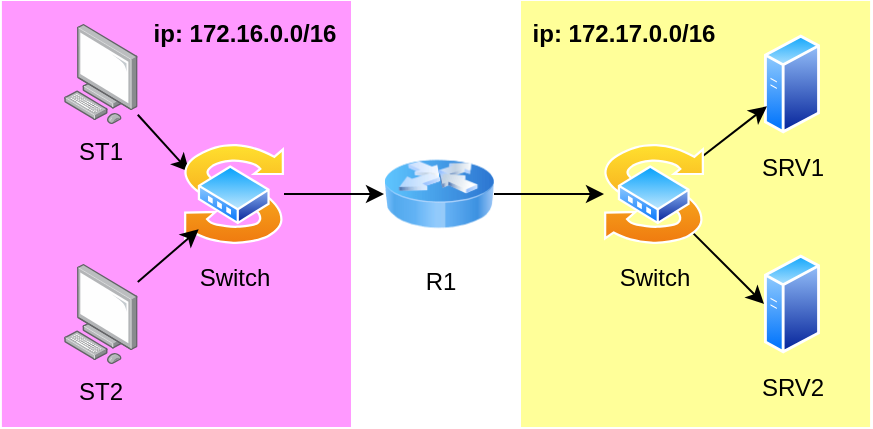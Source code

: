 <mxfile>
    <diagram id="-McMg9OF9z0NO1lONCwz" name="Page-1">
        <mxGraphModel dx="746" dy="419" grid="1" gridSize="10" guides="1" tooltips="1" connect="1" arrows="1" fold="1" page="1" pageScale="1" pageWidth="850" pageHeight="1100" background="#ffffff" math="0" shadow="0">
            <root>
                <mxCell id="0"/>
                <mxCell id="1" parent="0"/>
                <mxCell id="19" value="" style="rounded=0;whiteSpace=wrap;html=1;labelBackgroundColor=none;strokeColor=#FFFF99;fontColor=#000000;fillColor=#FFFF99;strokeWidth=3;" vertex="1" parent="1">
                    <mxGeometry x="410" y="250" width="171.55" height="210" as="geometry"/>
                </mxCell>
                <mxCell id="18" value="" style="rounded=0;whiteSpace=wrap;html=1;labelBackgroundColor=none;strokeColor=#FF99FF;fontColor=#000000;fillColor=#FF99FF;strokeWidth=3;" vertex="1" parent="1">
                    <mxGeometry x="150.45" y="250" width="171.55" height="210" as="geometry"/>
                </mxCell>
                <mxCell id="2" value="SRV2" style="aspect=fixed;perimeter=ellipsePerimeter;html=1;align=center;shadow=0;dashed=0;spacingTop=3;image;image=img/lib/active_directory/generic_server.svg;fontColor=#000000;labelBackgroundColor=none;strokeColor=#000000;" vertex="1" parent="1">
                    <mxGeometry x="530" y="375" width="28.0" height="50" as="geometry"/>
                </mxCell>
                <mxCell id="3" style="edgeStyle=none;html=1;entryX=0;entryY=0.25;entryDx=0;entryDy=0;strokeColor=#000000;fontColor=#000000;labelBackgroundColor=none;" edge="1" parent="1" source="4" target="7">
                    <mxGeometry relative="1" as="geometry"/>
                </mxCell>
                <mxCell id="4" value="ST1" style="points=[];aspect=fixed;html=1;align=center;shadow=0;dashed=0;image;image=img/lib/allied_telesis/computer_and_terminals/Personal_Computer.svg;fontColor=#000000;labelBackgroundColor=none;strokeColor=#000000;" vertex="1" parent="1">
                    <mxGeometry x="180" y="260" width="36.89" height="50" as="geometry"/>
                </mxCell>
                <mxCell id="5" value="ST2" style="points=[];aspect=fixed;html=1;align=center;shadow=0;dashed=0;image;image=img/lib/allied_telesis/computer_and_terminals/Personal_Computer.svg;fontColor=#000000;labelBackgroundColor=none;strokeColor=#000000;" vertex="1" parent="1">
                    <mxGeometry x="180" y="380" width="36.89" height="50" as="geometry"/>
                </mxCell>
                <mxCell id="12" value="" style="edgeStyle=none;html=1;fontColor=#000000;strokeColor=#000000;" edge="1" parent="1" source="7" target="11">
                    <mxGeometry relative="1" as="geometry"/>
                </mxCell>
                <mxCell id="7" value="Switch" style="aspect=fixed;perimeter=ellipsePerimeter;html=1;align=center;shadow=0;dashed=0;spacingTop=3;image;image=img/lib/active_directory/switch.svg;fontColor=#000000;labelBackgroundColor=none;strokeColor=#000000;" vertex="1" parent="1">
                    <mxGeometry x="240" y="320" width="50" height="50" as="geometry"/>
                </mxCell>
                <mxCell id="8" style="edgeStyle=none;html=1;entryX=0;entryY=1;entryDx=0;entryDy=0;strokeColor=#000000;fontColor=#000000;labelBackgroundColor=none;" edge="1" parent="1" source="5" target="7">
                    <mxGeometry relative="1" as="geometry"/>
                </mxCell>
                <mxCell id="9" value="&lt;span style=&quot;&quot;&gt;SRV1&lt;/span&gt;" style="aspect=fixed;perimeter=ellipsePerimeter;html=1;align=center;shadow=0;dashed=0;spacingTop=3;image;image=img/lib/active_directory/generic_server.svg;fontColor=#000000;labelBackgroundColor=none;strokeColor=#000000;" vertex="1" parent="1">
                    <mxGeometry x="530" y="265" width="28.0" height="50" as="geometry"/>
                </mxCell>
                <mxCell id="13" style="edgeStyle=none;html=1;strokeColor=#000000;fontColor=#000000;" edge="1" parent="1" source="11" target="14">
                    <mxGeometry relative="1" as="geometry">
                        <mxPoint x="440" y="345" as="targetPoint"/>
                    </mxGeometry>
                </mxCell>
                <mxCell id="11" value="&lt;font color=&quot;#000000&quot;&gt;R1&lt;/font&gt;" style="image;html=1;image=img/lib/clip_art/networking/Router_Icon_128x128.png;labelBackgroundColor=none;strokeColor=#000000;" vertex="1" parent="1">
                    <mxGeometry x="340" y="315" width="55" height="60" as="geometry"/>
                </mxCell>
                <mxCell id="16" style="edgeStyle=none;html=1;entryX=0;entryY=0.75;entryDx=0;entryDy=0;strokeColor=#000000;fontColor=#000000;" edge="1" parent="1" source="14" target="9">
                    <mxGeometry relative="1" as="geometry"/>
                </mxCell>
                <mxCell id="17" style="edgeStyle=none;html=1;entryX=0;entryY=0.5;entryDx=0;entryDy=0;strokeColor=#000000;fontColor=#000000;" edge="1" parent="1" source="14" target="2">
                    <mxGeometry relative="1" as="geometry"/>
                </mxCell>
                <mxCell id="14" value="Switch" style="aspect=fixed;perimeter=ellipsePerimeter;html=1;align=center;shadow=0;dashed=0;spacingTop=3;image;image=img/lib/active_directory/switch.svg;fontColor=#000000;labelBackgroundColor=none;strokeColor=#000000;" vertex="1" parent="1">
                    <mxGeometry x="450" y="320" width="50" height="50" as="geometry"/>
                </mxCell>
                <mxCell id="20" value="&lt;b&gt;ip: 172.17.0.0/16&lt;/b&gt;" style="text;html=1;strokeColor=none;fillColor=none;align=center;verticalAlign=middle;whiteSpace=wrap;rounded=0;labelBackgroundColor=none;strokeWidth=3;fontColor=#000000;" vertex="1" parent="1">
                    <mxGeometry x="410" y="250" width="100" height="30" as="geometry"/>
                </mxCell>
                <mxCell id="21" value="&lt;b&gt;ip: 172.16.0.0/16&lt;/b&gt;" style="text;html=1;strokeColor=none;fillColor=none;align=center;verticalAlign=middle;whiteSpace=wrap;rounded=0;labelBackgroundColor=none;strokeWidth=3;fontColor=#000000;" vertex="1" parent="1">
                    <mxGeometry x="220" y="250" width="101" height="30" as="geometry"/>
                </mxCell>
            </root>
        </mxGraphModel>
    </diagram>
</mxfile>